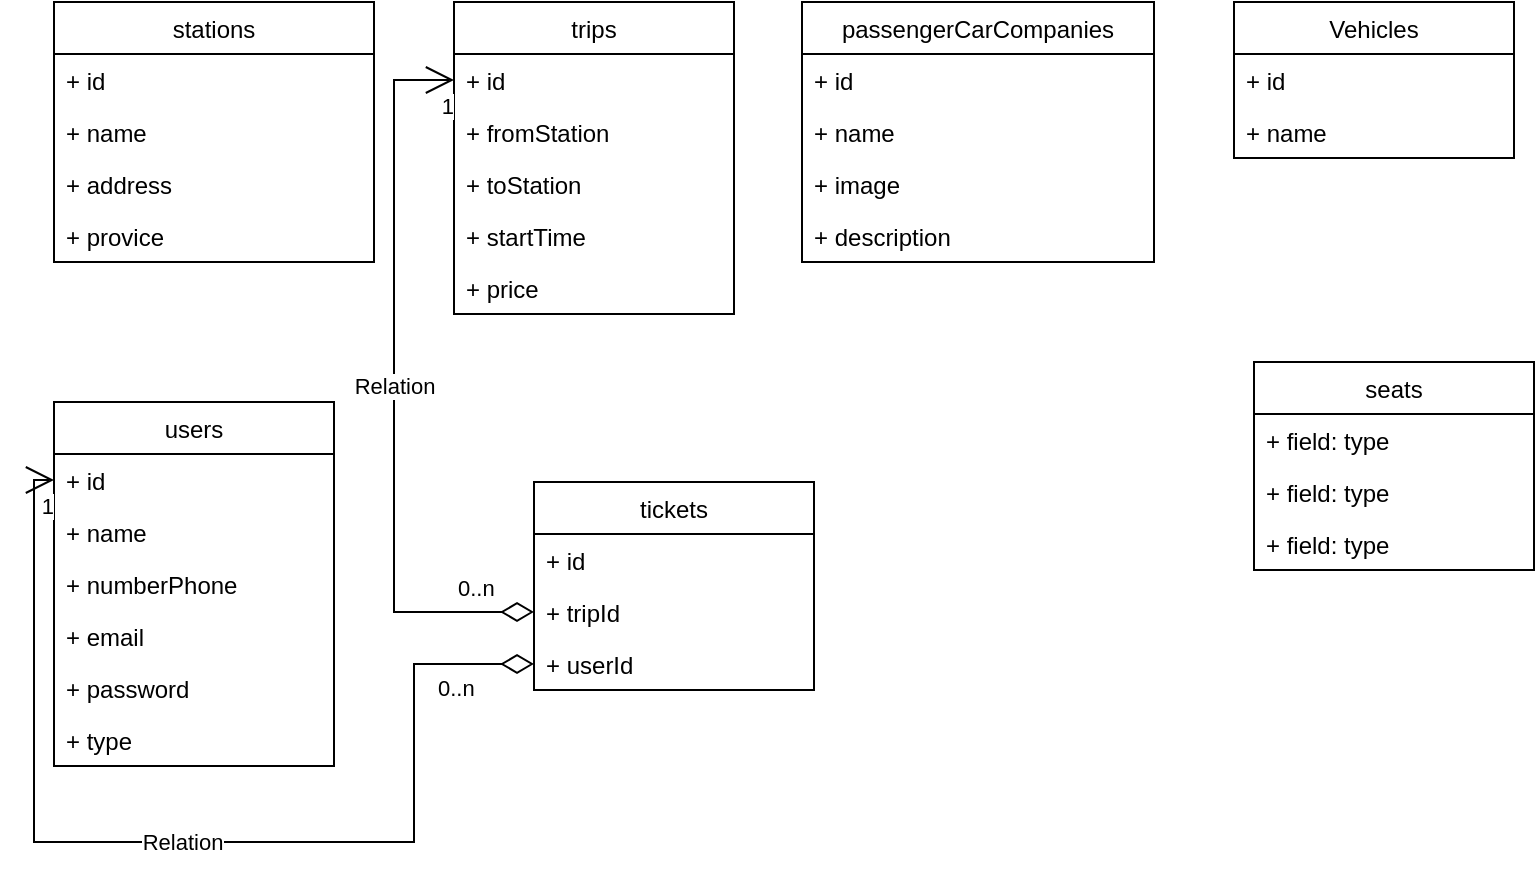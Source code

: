 <mxfile version="16.6.6" type="github">
  <diagram id="W2U9a0QtCGXcjHivLBc2" name="Page-1">
    <mxGraphModel dx="946" dy="589" grid="1" gridSize="10" guides="1" tooltips="1" connect="1" arrows="1" fold="1" page="1" pageScale="1" pageWidth="827" pageHeight="1169" math="0" shadow="0">
      <root>
        <mxCell id="0" />
        <mxCell id="1" parent="0" />
        <mxCell id="5EwD0L3jWU_XyUvIek8c-1" value="stations" style="swimlane;fontStyle=0;childLayout=stackLayout;horizontal=1;startSize=26;fillColor=none;horizontalStack=0;resizeParent=1;resizeParentMax=0;resizeLast=0;collapsible=1;marginBottom=0;" vertex="1" parent="1">
          <mxGeometry x="40" y="40" width="160" height="130" as="geometry" />
        </mxCell>
        <mxCell id="5EwD0L3jWU_XyUvIek8c-2" value="+ id&#xa;" style="text;strokeColor=none;fillColor=none;align=left;verticalAlign=top;spacingLeft=4;spacingRight=4;overflow=hidden;rotatable=0;points=[[0,0.5],[1,0.5]];portConstraint=eastwest;" vertex="1" parent="5EwD0L3jWU_XyUvIek8c-1">
          <mxGeometry y="26" width="160" height="26" as="geometry" />
        </mxCell>
        <mxCell id="5EwD0L3jWU_XyUvIek8c-3" value="+ name" style="text;strokeColor=none;fillColor=none;align=left;verticalAlign=top;spacingLeft=4;spacingRight=4;overflow=hidden;rotatable=0;points=[[0,0.5],[1,0.5]];portConstraint=eastwest;" vertex="1" parent="5EwD0L3jWU_XyUvIek8c-1">
          <mxGeometry y="52" width="160" height="26" as="geometry" />
        </mxCell>
        <mxCell id="5EwD0L3jWU_XyUvIek8c-4" value="+ address" style="text;strokeColor=none;fillColor=none;align=left;verticalAlign=top;spacingLeft=4;spacingRight=4;overflow=hidden;rotatable=0;points=[[0,0.5],[1,0.5]];portConstraint=eastwest;" vertex="1" parent="5EwD0L3jWU_XyUvIek8c-1">
          <mxGeometry y="78" width="160" height="26" as="geometry" />
        </mxCell>
        <mxCell id="5EwD0L3jWU_XyUvIek8c-5" value="+ provice&#xa;" style="text;strokeColor=none;fillColor=none;align=left;verticalAlign=top;spacingLeft=4;spacingRight=4;overflow=hidden;rotatable=0;points=[[0,0.5],[1,0.5]];portConstraint=eastwest;" vertex="1" parent="5EwD0L3jWU_XyUvIek8c-1">
          <mxGeometry y="104" width="160" height="26" as="geometry" />
        </mxCell>
        <mxCell id="5EwD0L3jWU_XyUvIek8c-7" value="trips" style="swimlane;fontStyle=0;childLayout=stackLayout;horizontal=1;startSize=26;fillColor=none;horizontalStack=0;resizeParent=1;resizeParentMax=0;resizeLast=0;collapsible=1;marginBottom=0;" vertex="1" parent="1">
          <mxGeometry x="240" y="40" width="140" height="156" as="geometry" />
        </mxCell>
        <mxCell id="5EwD0L3jWU_XyUvIek8c-8" value="+ id&#xa;" style="text;strokeColor=none;fillColor=none;align=left;verticalAlign=top;spacingLeft=4;spacingRight=4;overflow=hidden;rotatable=0;points=[[0,0.5],[1,0.5]];portConstraint=eastwest;" vertex="1" parent="5EwD0L3jWU_XyUvIek8c-7">
          <mxGeometry y="26" width="140" height="26" as="geometry" />
        </mxCell>
        <mxCell id="5EwD0L3jWU_XyUvIek8c-9" value="+ fromStation" style="text;strokeColor=none;fillColor=none;align=left;verticalAlign=top;spacingLeft=4;spacingRight=4;overflow=hidden;rotatable=0;points=[[0,0.5],[1,0.5]];portConstraint=eastwest;" vertex="1" parent="5EwD0L3jWU_XyUvIek8c-7">
          <mxGeometry y="52" width="140" height="26" as="geometry" />
        </mxCell>
        <mxCell id="5EwD0L3jWU_XyUvIek8c-10" value="+ toStation&#xa;" style="text;strokeColor=none;fillColor=none;align=left;verticalAlign=top;spacingLeft=4;spacingRight=4;overflow=hidden;rotatable=0;points=[[0,0.5],[1,0.5]];portConstraint=eastwest;" vertex="1" parent="5EwD0L3jWU_XyUvIek8c-7">
          <mxGeometry y="78" width="140" height="26" as="geometry" />
        </mxCell>
        <mxCell id="5EwD0L3jWU_XyUvIek8c-11" value="+ startTime&#xa;&#xa;" style="text;strokeColor=none;fillColor=none;align=left;verticalAlign=top;spacingLeft=4;spacingRight=4;overflow=hidden;rotatable=0;points=[[0,0.5],[1,0.5]];portConstraint=eastwest;" vertex="1" parent="5EwD0L3jWU_XyUvIek8c-7">
          <mxGeometry y="104" width="140" height="26" as="geometry" />
        </mxCell>
        <mxCell id="5EwD0L3jWU_XyUvIek8c-12" value="+ price&#xa;" style="text;strokeColor=none;fillColor=none;align=left;verticalAlign=top;spacingLeft=4;spacingRight=4;overflow=hidden;rotatable=0;points=[[0,0.5],[1,0.5]];portConstraint=eastwest;" vertex="1" parent="5EwD0L3jWU_XyUvIek8c-7">
          <mxGeometry y="130" width="140" height="26" as="geometry" />
        </mxCell>
        <mxCell id="5EwD0L3jWU_XyUvIek8c-13" value="passengerCarCompanies" style="swimlane;fontStyle=0;childLayout=stackLayout;horizontal=1;startSize=26;fillColor=none;horizontalStack=0;resizeParent=1;resizeParentMax=0;resizeLast=0;collapsible=1;marginBottom=0;" vertex="1" parent="1">
          <mxGeometry x="414" y="40" width="176" height="130" as="geometry" />
        </mxCell>
        <mxCell id="5EwD0L3jWU_XyUvIek8c-14" value="+ id&#xa;" style="text;strokeColor=none;fillColor=none;align=left;verticalAlign=top;spacingLeft=4;spacingRight=4;overflow=hidden;rotatable=0;points=[[0,0.5],[1,0.5]];portConstraint=eastwest;" vertex="1" parent="5EwD0L3jWU_XyUvIek8c-13">
          <mxGeometry y="26" width="176" height="26" as="geometry" />
        </mxCell>
        <mxCell id="5EwD0L3jWU_XyUvIek8c-15" value="+ name" style="text;strokeColor=none;fillColor=none;align=left;verticalAlign=top;spacingLeft=4;spacingRight=4;overflow=hidden;rotatable=0;points=[[0,0.5],[1,0.5]];portConstraint=eastwest;" vertex="1" parent="5EwD0L3jWU_XyUvIek8c-13">
          <mxGeometry y="52" width="176" height="26" as="geometry" />
        </mxCell>
        <mxCell id="5EwD0L3jWU_XyUvIek8c-16" value="+ image&#xa;" style="text;strokeColor=none;fillColor=none;align=left;verticalAlign=top;spacingLeft=4;spacingRight=4;overflow=hidden;rotatable=0;points=[[0,0.5],[1,0.5]];portConstraint=eastwest;" vertex="1" parent="5EwD0L3jWU_XyUvIek8c-13">
          <mxGeometry y="78" width="176" height="26" as="geometry" />
        </mxCell>
        <mxCell id="5EwD0L3jWU_XyUvIek8c-17" value="+ description&#xa;&#xa;" style="text;strokeColor=none;fillColor=none;align=left;verticalAlign=top;spacingLeft=4;spacingRight=4;overflow=hidden;rotatable=0;points=[[0,0.5],[1,0.5]];portConstraint=eastwest;" vertex="1" parent="5EwD0L3jWU_XyUvIek8c-13">
          <mxGeometry y="104" width="176" height="26" as="geometry" />
        </mxCell>
        <mxCell id="5EwD0L3jWU_XyUvIek8c-19" value="Vehicles" style="swimlane;fontStyle=0;childLayout=stackLayout;horizontal=1;startSize=26;fillColor=none;horizontalStack=0;resizeParent=1;resizeParentMax=0;resizeLast=0;collapsible=1;marginBottom=0;" vertex="1" parent="1">
          <mxGeometry x="630" y="40" width="140" height="78" as="geometry" />
        </mxCell>
        <mxCell id="5EwD0L3jWU_XyUvIek8c-20" value="+ id" style="text;strokeColor=none;fillColor=none;align=left;verticalAlign=top;spacingLeft=4;spacingRight=4;overflow=hidden;rotatable=0;points=[[0,0.5],[1,0.5]];portConstraint=eastwest;" vertex="1" parent="5EwD0L3jWU_XyUvIek8c-19">
          <mxGeometry y="26" width="140" height="26" as="geometry" />
        </mxCell>
        <mxCell id="5EwD0L3jWU_XyUvIek8c-21" value="+ name" style="text;strokeColor=none;fillColor=none;align=left;verticalAlign=top;spacingLeft=4;spacingRight=4;overflow=hidden;rotatable=0;points=[[0,0.5],[1,0.5]];portConstraint=eastwest;" vertex="1" parent="5EwD0L3jWU_XyUvIek8c-19">
          <mxGeometry y="52" width="140" height="26" as="geometry" />
        </mxCell>
        <mxCell id="5EwD0L3jWU_XyUvIek8c-23" value="seats" style="swimlane;fontStyle=0;childLayout=stackLayout;horizontal=1;startSize=26;fillColor=none;horizontalStack=0;resizeParent=1;resizeParentMax=0;resizeLast=0;collapsible=1;marginBottom=0;" vertex="1" parent="1">
          <mxGeometry x="640" y="220" width="140" height="104" as="geometry" />
        </mxCell>
        <mxCell id="5EwD0L3jWU_XyUvIek8c-24" value="+ field: type" style="text;strokeColor=none;fillColor=none;align=left;verticalAlign=top;spacingLeft=4;spacingRight=4;overflow=hidden;rotatable=0;points=[[0,0.5],[1,0.5]];portConstraint=eastwest;" vertex="1" parent="5EwD0L3jWU_XyUvIek8c-23">
          <mxGeometry y="26" width="140" height="26" as="geometry" />
        </mxCell>
        <mxCell id="5EwD0L3jWU_XyUvIek8c-25" value="+ field: type" style="text;strokeColor=none;fillColor=none;align=left;verticalAlign=top;spacingLeft=4;spacingRight=4;overflow=hidden;rotatable=0;points=[[0,0.5],[1,0.5]];portConstraint=eastwest;" vertex="1" parent="5EwD0L3jWU_XyUvIek8c-23">
          <mxGeometry y="52" width="140" height="26" as="geometry" />
        </mxCell>
        <mxCell id="5EwD0L3jWU_XyUvIek8c-26" value="+ field: type" style="text;strokeColor=none;fillColor=none;align=left;verticalAlign=top;spacingLeft=4;spacingRight=4;overflow=hidden;rotatable=0;points=[[0,0.5],[1,0.5]];portConstraint=eastwest;" vertex="1" parent="5EwD0L3jWU_XyUvIek8c-23">
          <mxGeometry y="78" width="140" height="26" as="geometry" />
        </mxCell>
        <mxCell id="5EwD0L3jWU_XyUvIek8c-27" value="users" style="swimlane;fontStyle=0;childLayout=stackLayout;horizontal=1;startSize=26;fillColor=none;horizontalStack=0;resizeParent=1;resizeParentMax=0;resizeLast=0;collapsible=1;marginBottom=0;" vertex="1" parent="1">
          <mxGeometry x="40" y="240" width="140" height="182" as="geometry" />
        </mxCell>
        <mxCell id="5EwD0L3jWU_XyUvIek8c-28" value="+ id" style="text;strokeColor=none;fillColor=none;align=left;verticalAlign=top;spacingLeft=4;spacingRight=4;overflow=hidden;rotatable=0;points=[[0,0.5],[1,0.5]];portConstraint=eastwest;" vertex="1" parent="5EwD0L3jWU_XyUvIek8c-27">
          <mxGeometry y="26" width="140" height="26" as="geometry" />
        </mxCell>
        <mxCell id="5EwD0L3jWU_XyUvIek8c-29" value="+ name" style="text;strokeColor=none;fillColor=none;align=left;verticalAlign=top;spacingLeft=4;spacingRight=4;overflow=hidden;rotatable=0;points=[[0,0.5],[1,0.5]];portConstraint=eastwest;" vertex="1" parent="5EwD0L3jWU_XyUvIek8c-27">
          <mxGeometry y="52" width="140" height="26" as="geometry" />
        </mxCell>
        <mxCell id="5EwD0L3jWU_XyUvIek8c-30" value="+ numberPhone" style="text;strokeColor=none;fillColor=none;align=left;verticalAlign=top;spacingLeft=4;spacingRight=4;overflow=hidden;rotatable=0;points=[[0,0.5],[1,0.5]];portConstraint=eastwest;" vertex="1" parent="5EwD0L3jWU_XyUvIek8c-27">
          <mxGeometry y="78" width="140" height="26" as="geometry" />
        </mxCell>
        <mxCell id="5EwD0L3jWU_XyUvIek8c-31" value="+ email" style="text;strokeColor=none;fillColor=none;align=left;verticalAlign=top;spacingLeft=4;spacingRight=4;overflow=hidden;rotatable=0;points=[[0,0.5],[1,0.5]];portConstraint=eastwest;" vertex="1" parent="5EwD0L3jWU_XyUvIek8c-27">
          <mxGeometry y="104" width="140" height="26" as="geometry" />
        </mxCell>
        <mxCell id="5EwD0L3jWU_XyUvIek8c-32" value="+ password" style="text;strokeColor=none;fillColor=none;align=left;verticalAlign=top;spacingLeft=4;spacingRight=4;overflow=hidden;rotatable=0;points=[[0,0.5],[1,0.5]];portConstraint=eastwest;" vertex="1" parent="5EwD0L3jWU_XyUvIek8c-27">
          <mxGeometry y="130" width="140" height="26" as="geometry" />
        </mxCell>
        <mxCell id="5EwD0L3jWU_XyUvIek8c-33" value="+ type" style="text;strokeColor=none;fillColor=none;align=left;verticalAlign=top;spacingLeft=4;spacingRight=4;overflow=hidden;rotatable=0;points=[[0,0.5],[1,0.5]];portConstraint=eastwest;" vertex="1" parent="5EwD0L3jWU_XyUvIek8c-27">
          <mxGeometry y="156" width="140" height="26" as="geometry" />
        </mxCell>
        <mxCell id="5EwD0L3jWU_XyUvIek8c-34" value="tickets" style="swimlane;fontStyle=0;childLayout=stackLayout;horizontal=1;startSize=26;fillColor=none;horizontalStack=0;resizeParent=1;resizeParentMax=0;resizeLast=0;collapsible=1;marginBottom=0;" vertex="1" parent="1">
          <mxGeometry x="280" y="280" width="140" height="104" as="geometry" />
        </mxCell>
        <mxCell id="5EwD0L3jWU_XyUvIek8c-47" value="+ id" style="text;strokeColor=none;fillColor=none;align=left;verticalAlign=top;spacingLeft=4;spacingRight=4;overflow=hidden;rotatable=0;points=[[0,0.5],[1,0.5]];portConstraint=eastwest;" vertex="1" parent="5EwD0L3jWU_XyUvIek8c-34">
          <mxGeometry y="26" width="140" height="26" as="geometry" />
        </mxCell>
        <mxCell id="5EwD0L3jWU_XyUvIek8c-45" value="+ tripId" style="text;strokeColor=none;fillColor=none;align=left;verticalAlign=top;spacingLeft=4;spacingRight=4;overflow=hidden;rotatable=0;points=[[0,0.5],[1,0.5]];portConstraint=eastwest;" vertex="1" parent="5EwD0L3jWU_XyUvIek8c-34">
          <mxGeometry y="52" width="140" height="26" as="geometry" />
        </mxCell>
        <mxCell id="5EwD0L3jWU_XyUvIek8c-46" value="+ userId&#xa;" style="text;strokeColor=none;fillColor=none;align=left;verticalAlign=top;spacingLeft=4;spacingRight=4;overflow=hidden;rotatable=0;points=[[0,0.5],[1,0.5]];portConstraint=eastwest;" vertex="1" parent="5EwD0L3jWU_XyUvIek8c-34">
          <mxGeometry y="78" width="140" height="26" as="geometry" />
        </mxCell>
        <mxCell id="5EwD0L3jWU_XyUvIek8c-48" value="Relation" style="endArrow=open;html=1;endSize=12;startArrow=diamondThin;startSize=14;startFill=0;edgeStyle=orthogonalEdgeStyle;rounded=0;entryX=0;entryY=0.5;entryDx=0;entryDy=0;exitX=0;exitY=0.5;exitDx=0;exitDy=0;" edge="1" parent="1" source="5EwD0L3jWU_XyUvIek8c-46" target="5EwD0L3jWU_XyUvIek8c-28">
          <mxGeometry relative="1" as="geometry">
            <mxPoint x="210" y="450" as="sourcePoint" />
            <mxPoint x="370" y="450" as="targetPoint" />
            <Array as="points">
              <mxPoint x="220" y="371" />
              <mxPoint x="220" y="460" />
              <mxPoint x="30" y="460" />
              <mxPoint x="30" y="279" />
            </Array>
          </mxGeometry>
        </mxCell>
        <mxCell id="5EwD0L3jWU_XyUvIek8c-49" value="0..n" style="edgeLabel;resizable=0;html=1;align=left;verticalAlign=top;" connectable="0" vertex="1" parent="5EwD0L3jWU_XyUvIek8c-48">
          <mxGeometry x="-1" relative="1" as="geometry">
            <mxPoint x="-50" y="-1" as="offset" />
          </mxGeometry>
        </mxCell>
        <mxCell id="5EwD0L3jWU_XyUvIek8c-50" value="1" style="edgeLabel;resizable=0;html=1;align=right;verticalAlign=top;" connectable="0" vertex="1" parent="5EwD0L3jWU_XyUvIek8c-48">
          <mxGeometry x="1" relative="1" as="geometry" />
        </mxCell>
        <mxCell id="5EwD0L3jWU_XyUvIek8c-51" value="Relation" style="endArrow=open;html=1;endSize=12;startArrow=diamondThin;startSize=14;startFill=0;edgeStyle=orthogonalEdgeStyle;rounded=0;entryX=0;entryY=0.5;entryDx=0;entryDy=0;exitX=0;exitY=0.5;exitDx=0;exitDy=0;" edge="1" parent="1" source="5EwD0L3jWU_XyUvIek8c-45" target="5EwD0L3jWU_XyUvIek8c-8">
          <mxGeometry relative="1" as="geometry">
            <mxPoint x="290" y="250" as="sourcePoint" />
            <mxPoint x="450" y="250" as="targetPoint" />
            <Array as="points">
              <mxPoint x="210" y="345" />
              <mxPoint x="210" y="79" />
            </Array>
          </mxGeometry>
        </mxCell>
        <mxCell id="5EwD0L3jWU_XyUvIek8c-52" value="0..n" style="edgeLabel;resizable=0;html=1;align=left;verticalAlign=top;" connectable="0" vertex="1" parent="5EwD0L3jWU_XyUvIek8c-51">
          <mxGeometry x="-1" relative="1" as="geometry">
            <mxPoint x="-40" y="-25" as="offset" />
          </mxGeometry>
        </mxCell>
        <mxCell id="5EwD0L3jWU_XyUvIek8c-53" value="1" style="edgeLabel;resizable=0;html=1;align=right;verticalAlign=top;" connectable="0" vertex="1" parent="5EwD0L3jWU_XyUvIek8c-51">
          <mxGeometry x="1" relative="1" as="geometry" />
        </mxCell>
      </root>
    </mxGraphModel>
  </diagram>
</mxfile>
